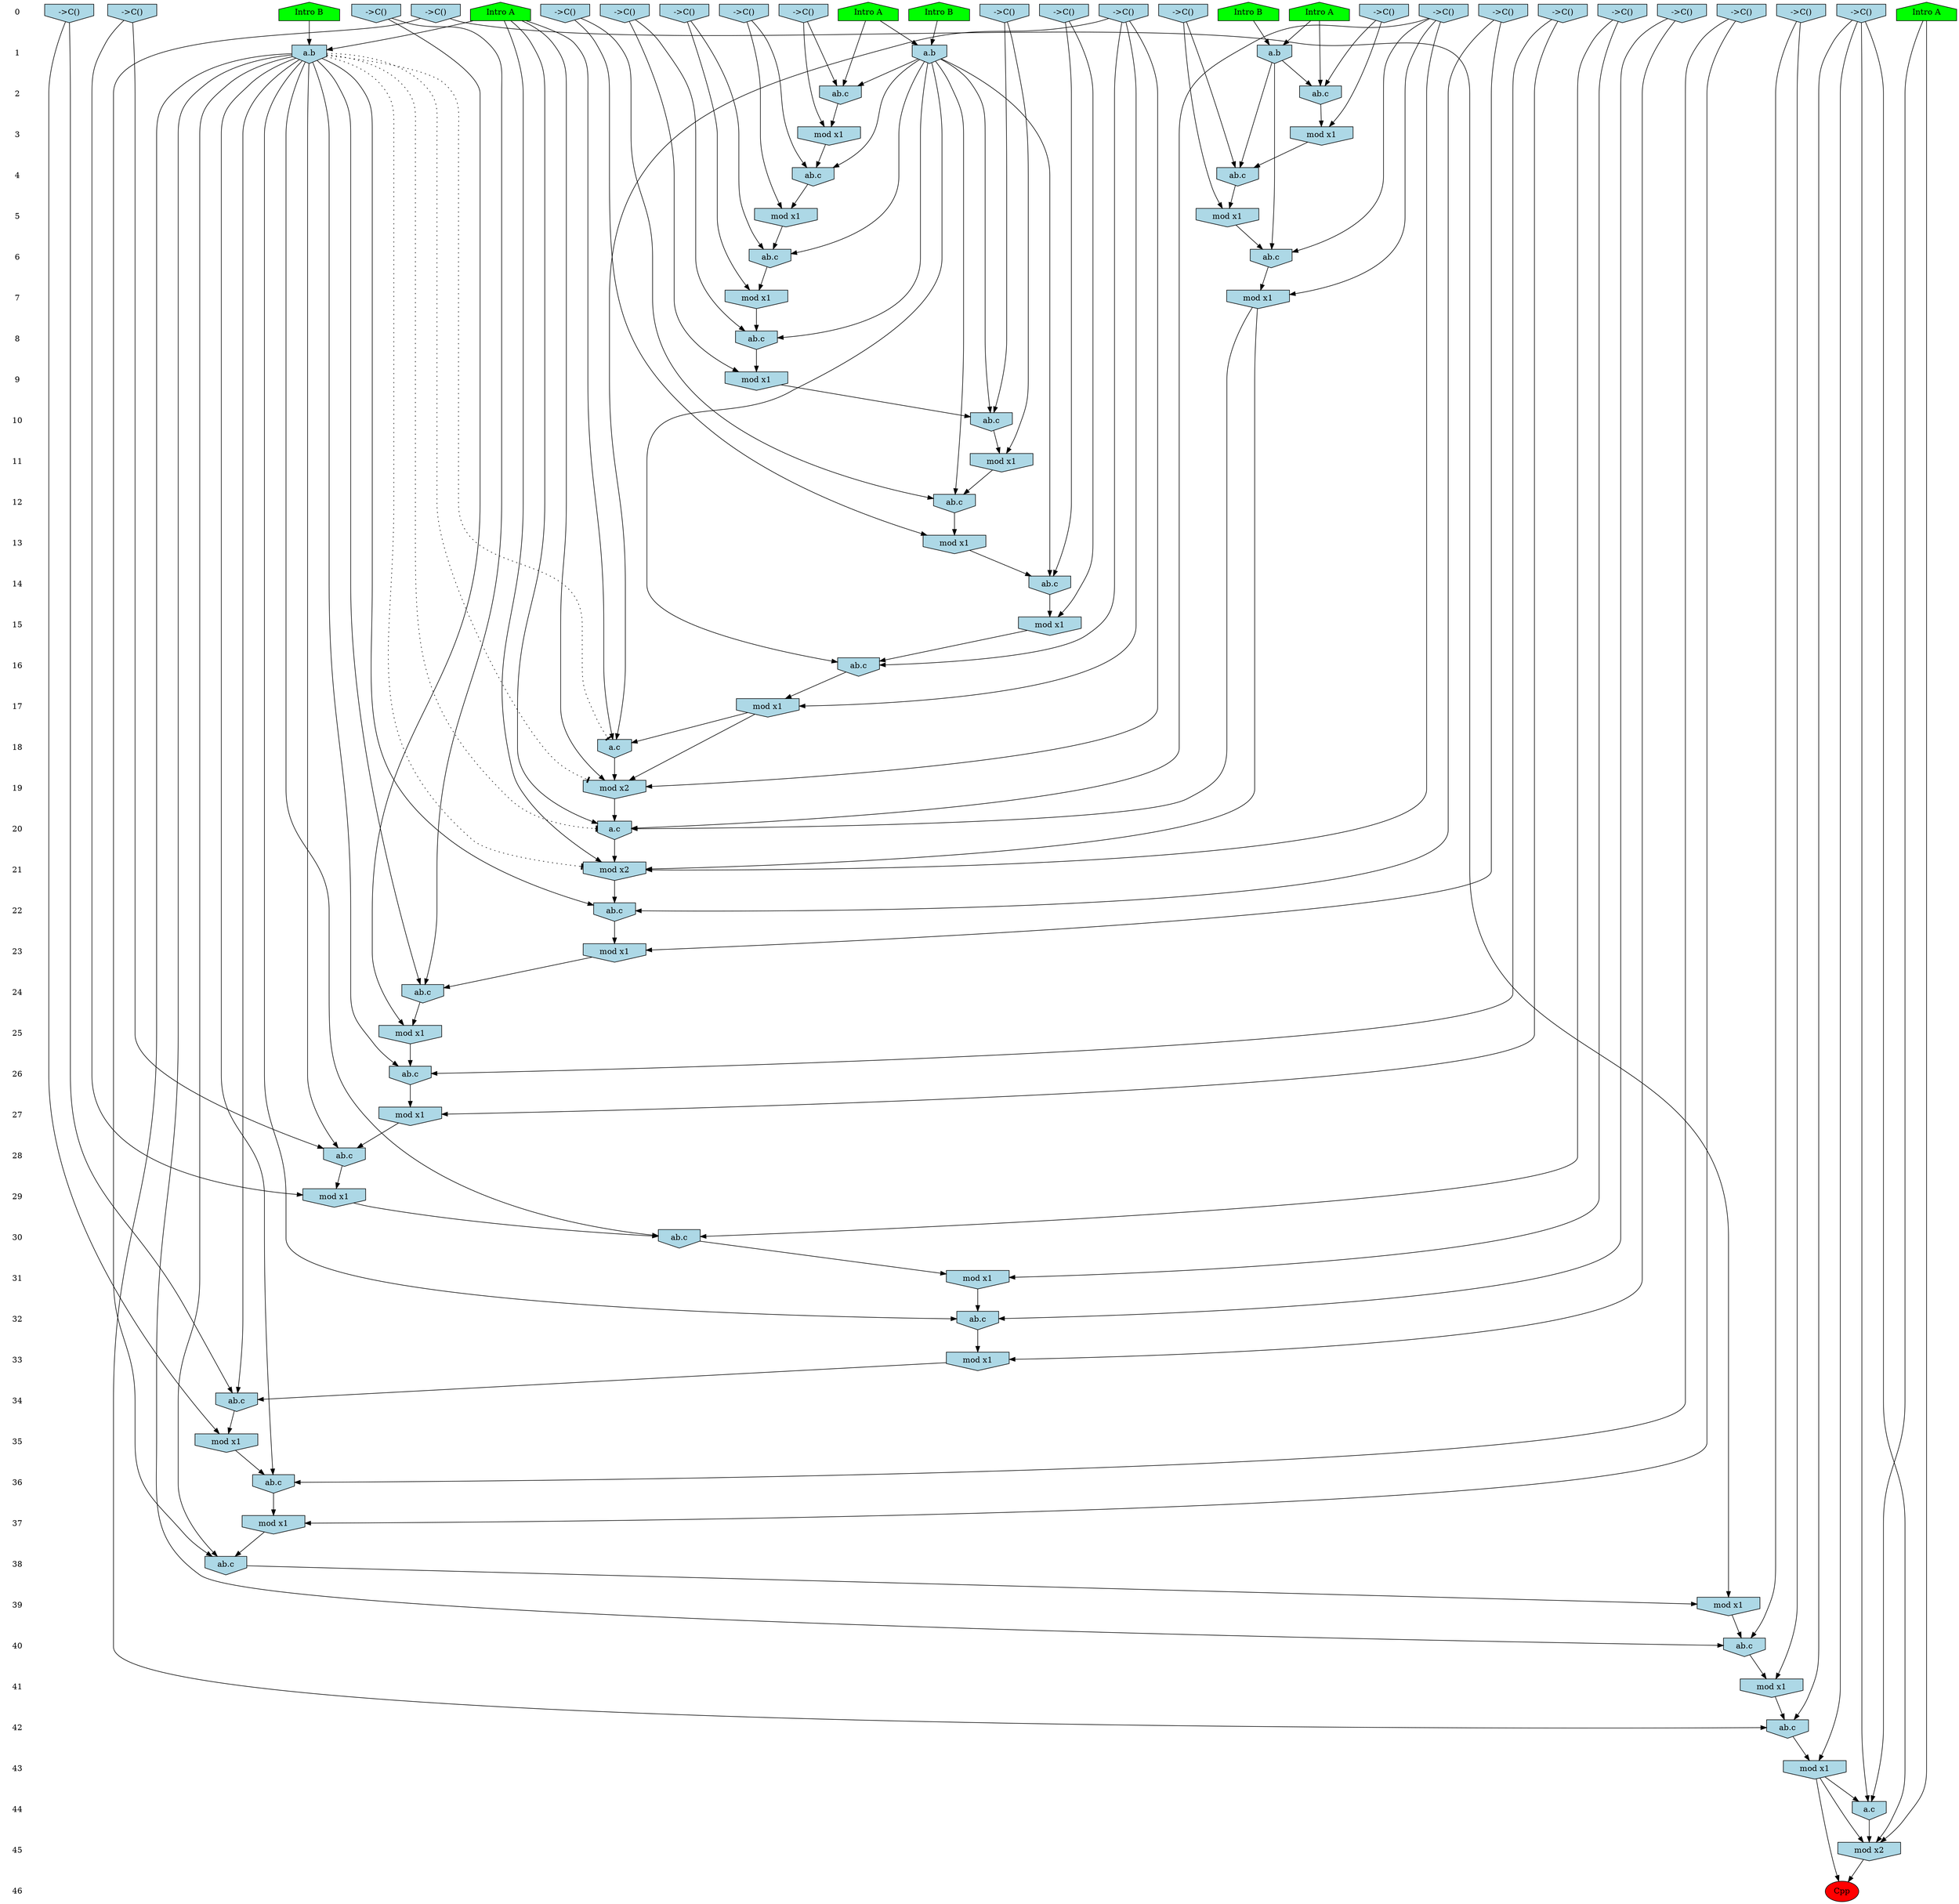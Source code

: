 /* Compression of 1 causal flows obtained in average at 9.172267E+01 t.u */
/* Compressed causal flows were: [8] */
digraph G{
 ranksep=.5 ; 
{ rank = same ; "0" [shape=plaintext] ; node_1 [label ="Intro B", shape=house, style=filled, fillcolor=green] ;
node_2 [label ="Intro A", shape=house, style=filled, fillcolor=green] ;
node_3 [label ="Intro B", shape=house, style=filled, fillcolor=green] ;
node_4 [label ="Intro A", shape=house, style=filled, fillcolor=green] ;
node_5 [label ="Intro A", shape=house, style=filled, fillcolor=green] ;
node_6 [label ="Intro A", shape=house, style=filled, fillcolor=green] ;
node_7 [label ="Intro B", shape=house, style=filled, fillcolor=green] ;
node_9 [label="->C()", shape=invhouse, style=filled, fillcolor = lightblue] ;
node_10 [label="->C()", shape=invhouse, style=filled, fillcolor = lightblue] ;
node_11 [label="->C()", shape=invhouse, style=filled, fillcolor = lightblue] ;
node_12 [label="->C()", shape=invhouse, style=filled, fillcolor = lightblue] ;
node_13 [label="->C()", shape=invhouse, style=filled, fillcolor = lightblue] ;
node_14 [label="->C()", shape=invhouse, style=filled, fillcolor = lightblue] ;
node_15 [label="->C()", shape=invhouse, style=filled, fillcolor = lightblue] ;
node_16 [label="->C()", shape=invhouse, style=filled, fillcolor = lightblue] ;
node_17 [label="->C()", shape=invhouse, style=filled, fillcolor = lightblue] ;
node_18 [label="->C()", shape=invhouse, style=filled, fillcolor = lightblue] ;
node_19 [label="->C()", shape=invhouse, style=filled, fillcolor = lightblue] ;
node_20 [label="->C()", shape=invhouse, style=filled, fillcolor = lightblue] ;
node_21 [label="->C()", shape=invhouse, style=filled, fillcolor = lightblue] ;
node_22 [label="->C()", shape=invhouse, style=filled, fillcolor = lightblue] ;
node_23 [label="->C()", shape=invhouse, style=filled, fillcolor = lightblue] ;
node_24 [label="->C()", shape=invhouse, style=filled, fillcolor = lightblue] ;
node_25 [label="->C()", shape=invhouse, style=filled, fillcolor = lightblue] ;
node_26 [label="->C()", shape=invhouse, style=filled, fillcolor = lightblue] ;
node_27 [label="->C()", shape=invhouse, style=filled, fillcolor = lightblue] ;
node_28 [label="->C()", shape=invhouse, style=filled, fillcolor = lightblue] ;
node_29 [label="->C()", shape=invhouse, style=filled, fillcolor = lightblue] ;
node_30 [label="->C()", shape=invhouse, style=filled, fillcolor = lightblue] ;
}
{ rank = same ; "1" [shape=plaintext] ; node_8 [label="a.b", shape=invhouse, style=filled, fillcolor = lightblue] ;
node_37 [label="a.b", shape=invhouse, style=filled, fillcolor = lightblue] ;
node_58 [label="a.b", shape=invhouse, style=filled, fillcolor = lightblue] ;
}
{ rank = same ; "2" [shape=plaintext] ; node_31 [label="ab.c", shape=invhouse, style=filled, fillcolor = lightblue] ;
node_38 [label="ab.c", shape=invhouse, style=filled, fillcolor = lightblue] ;
}
{ rank = same ; "3" [shape=plaintext] ; node_32 [label="mod x1", shape=invhouse, style=filled, fillcolor = lightblue] ;
node_39 [label="mod x1", shape=invhouse, style=filled, fillcolor = lightblue] ;
}
{ rank = same ; "4" [shape=plaintext] ; node_33 [label="ab.c", shape=invhouse, style=filled, fillcolor = lightblue] ;
node_40 [label="ab.c", shape=invhouse, style=filled, fillcolor = lightblue] ;
}
{ rank = same ; "5" [shape=plaintext] ; node_34 [label="mod x1", shape=invhouse, style=filled, fillcolor = lightblue] ;
node_41 [label="mod x1", shape=invhouse, style=filled, fillcolor = lightblue] ;
}
{ rank = same ; "6" [shape=plaintext] ; node_35 [label="ab.c", shape=invhouse, style=filled, fillcolor = lightblue] ;
node_42 [label="ab.c", shape=invhouse, style=filled, fillcolor = lightblue] ;
}
{ rank = same ; "7" [shape=plaintext] ; node_36 [label="mod x1", shape=invhouse, style=filled, fillcolor = lightblue] ;
node_43 [label="mod x1", shape=invhouse, style=filled, fillcolor = lightblue] ;
}
{ rank = same ; "8" [shape=plaintext] ; node_44 [label="ab.c", shape=invhouse, style=filled, fillcolor = lightblue] ;
}
{ rank = same ; "9" [shape=plaintext] ; node_45 [label="mod x1", shape=invhouse, style=filled, fillcolor = lightblue] ;
}
{ rank = same ; "10" [shape=plaintext] ; node_46 [label="ab.c", shape=invhouse, style=filled, fillcolor = lightblue] ;
}
{ rank = same ; "11" [shape=plaintext] ; node_47 [label="mod x1", shape=invhouse, style=filled, fillcolor = lightblue] ;
}
{ rank = same ; "12" [shape=plaintext] ; node_48 [label="ab.c", shape=invhouse, style=filled, fillcolor = lightblue] ;
}
{ rank = same ; "13" [shape=plaintext] ; node_49 [label="mod x1", shape=invhouse, style=filled, fillcolor = lightblue] ;
}
{ rank = same ; "14" [shape=plaintext] ; node_50 [label="ab.c", shape=invhouse, style=filled, fillcolor = lightblue] ;
}
{ rank = same ; "15" [shape=plaintext] ; node_51 [label="mod x1", shape=invhouse, style=filled, fillcolor = lightblue] ;
}
{ rank = same ; "16" [shape=plaintext] ; node_52 [label="ab.c", shape=invhouse, style=filled, fillcolor = lightblue] ;
}
{ rank = same ; "17" [shape=plaintext] ; node_53 [label="mod x1", shape=invhouse, style=filled, fillcolor = lightblue] ;
}
{ rank = same ; "18" [shape=plaintext] ; node_54 [label="a.c", shape=invhouse, style=filled, fillcolor = lightblue] ;
}
{ rank = same ; "19" [shape=plaintext] ; node_55 [label="mod x2", shape=invhouse, style=filled, fillcolor = lightblue] ;
}
{ rank = same ; "20" [shape=plaintext] ; node_56 [label="a.c", shape=invhouse, style=filled, fillcolor = lightblue] ;
}
{ rank = same ; "21" [shape=plaintext] ; node_57 [label="mod x2", shape=invhouse, style=filled, fillcolor = lightblue] ;
}
{ rank = same ; "22" [shape=plaintext] ; node_59 [label="ab.c", shape=invhouse, style=filled, fillcolor = lightblue] ;
}
{ rank = same ; "23" [shape=plaintext] ; node_60 [label="mod x1", shape=invhouse, style=filled, fillcolor = lightblue] ;
}
{ rank = same ; "24" [shape=plaintext] ; node_61 [label="ab.c", shape=invhouse, style=filled, fillcolor = lightblue] ;
}
{ rank = same ; "25" [shape=plaintext] ; node_62 [label="mod x1", shape=invhouse, style=filled, fillcolor = lightblue] ;
}
{ rank = same ; "26" [shape=plaintext] ; node_63 [label="ab.c", shape=invhouse, style=filled, fillcolor = lightblue] ;
}
{ rank = same ; "27" [shape=plaintext] ; node_64 [label="mod x1", shape=invhouse, style=filled, fillcolor = lightblue] ;
}
{ rank = same ; "28" [shape=plaintext] ; node_65 [label="ab.c", shape=invhouse, style=filled, fillcolor = lightblue] ;
}
{ rank = same ; "29" [shape=plaintext] ; node_66 [label="mod x1", shape=invhouse, style=filled, fillcolor = lightblue] ;
}
{ rank = same ; "30" [shape=plaintext] ; node_67 [label="ab.c", shape=invhouse, style=filled, fillcolor = lightblue] ;
}
{ rank = same ; "31" [shape=plaintext] ; node_68 [label="mod x1", shape=invhouse, style=filled, fillcolor = lightblue] ;
}
{ rank = same ; "32" [shape=plaintext] ; node_69 [label="ab.c", shape=invhouse, style=filled, fillcolor = lightblue] ;
}
{ rank = same ; "33" [shape=plaintext] ; node_70 [label="mod x1", shape=invhouse, style=filled, fillcolor = lightblue] ;
}
{ rank = same ; "34" [shape=plaintext] ; node_71 [label="ab.c", shape=invhouse, style=filled, fillcolor = lightblue] ;
}
{ rank = same ; "35" [shape=plaintext] ; node_72 [label="mod x1", shape=invhouse, style=filled, fillcolor = lightblue] ;
}
{ rank = same ; "36" [shape=plaintext] ; node_73 [label="ab.c", shape=invhouse, style=filled, fillcolor = lightblue] ;
}
{ rank = same ; "37" [shape=plaintext] ; node_74 [label="mod x1", shape=invhouse, style=filled, fillcolor = lightblue] ;
}
{ rank = same ; "38" [shape=plaintext] ; node_75 [label="ab.c", shape=invhouse, style=filled, fillcolor = lightblue] ;
}
{ rank = same ; "39" [shape=plaintext] ; node_76 [label="mod x1", shape=invhouse, style=filled, fillcolor = lightblue] ;
}
{ rank = same ; "40" [shape=plaintext] ; node_77 [label="ab.c", shape=invhouse, style=filled, fillcolor = lightblue] ;
}
{ rank = same ; "41" [shape=plaintext] ; node_78 [label="mod x1", shape=invhouse, style=filled, fillcolor = lightblue] ;
}
{ rank = same ; "42" [shape=plaintext] ; node_79 [label="ab.c", shape=invhouse, style=filled, fillcolor = lightblue] ;
}
{ rank = same ; "43" [shape=plaintext] ; node_80 [label="mod x1", shape=invhouse, style=filled, fillcolor = lightblue] ;
}
{ rank = same ; "44" [shape=plaintext] ; node_81 [label="a.c", shape=invhouse, style=filled, fillcolor = lightblue] ;
}
{ rank = same ; "45" [shape=plaintext] ; node_82 [label="mod x2", shape=invhouse, style=filled, fillcolor = lightblue] ;
}
{ rank = same ; "46" [shape=plaintext] ; node_83 [label ="Cpp", style=filled, fillcolor=red] ;
}
"0" -> "1" [style="invis"]; 
"1" -> "2" [style="invis"]; 
"2" -> "3" [style="invis"]; 
"3" -> "4" [style="invis"]; 
"4" -> "5" [style="invis"]; 
"5" -> "6" [style="invis"]; 
"6" -> "7" [style="invis"]; 
"7" -> "8" [style="invis"]; 
"8" -> "9" [style="invis"]; 
"9" -> "10" [style="invis"]; 
"10" -> "11" [style="invis"]; 
"11" -> "12" [style="invis"]; 
"12" -> "13" [style="invis"]; 
"13" -> "14" [style="invis"]; 
"14" -> "15" [style="invis"]; 
"15" -> "16" [style="invis"]; 
"16" -> "17" [style="invis"]; 
"17" -> "18" [style="invis"]; 
"18" -> "19" [style="invis"]; 
"19" -> "20" [style="invis"]; 
"20" -> "21" [style="invis"]; 
"21" -> "22" [style="invis"]; 
"22" -> "23" [style="invis"]; 
"23" -> "24" [style="invis"]; 
"24" -> "25" [style="invis"]; 
"25" -> "26" [style="invis"]; 
"26" -> "27" [style="invis"]; 
"27" -> "28" [style="invis"]; 
"28" -> "29" [style="invis"]; 
"29" -> "30" [style="invis"]; 
"30" -> "31" [style="invis"]; 
"31" -> "32" [style="invis"]; 
"32" -> "33" [style="invis"]; 
"33" -> "34" [style="invis"]; 
"34" -> "35" [style="invis"]; 
"35" -> "36" [style="invis"]; 
"36" -> "37" [style="invis"]; 
"37" -> "38" [style="invis"]; 
"38" -> "39" [style="invis"]; 
"39" -> "40" [style="invis"]; 
"40" -> "41" [style="invis"]; 
"41" -> "42" [style="invis"]; 
"42" -> "43" [style="invis"]; 
"43" -> "44" [style="invis"]; 
"44" -> "45" [style="invis"]; 
"45" -> "46" [style="invis"]; 
node_2 -> node_8
node_7 -> node_8
node_2 -> node_31
node_8 -> node_31
node_26 -> node_31
node_26 -> node_32
node_31 -> node_32
node_8 -> node_33
node_19 -> node_33
node_32 -> node_33
node_19 -> node_34
node_33 -> node_34
node_8 -> node_35
node_23 -> node_35
node_34 -> node_35
node_23 -> node_36
node_35 -> node_36
node_3 -> node_37
node_5 -> node_37
node_5 -> node_38
node_12 -> node_38
node_37 -> node_38
node_12 -> node_39
node_38 -> node_39
node_17 -> node_40
node_37 -> node_40
node_39 -> node_40
node_17 -> node_41
node_40 -> node_41
node_28 -> node_42
node_37 -> node_42
node_41 -> node_42
node_28 -> node_43
node_42 -> node_43
node_29 -> node_44
node_37 -> node_44
node_43 -> node_44
node_29 -> node_45
node_44 -> node_45
node_18 -> node_46
node_37 -> node_46
node_45 -> node_46
node_18 -> node_47
node_46 -> node_47
node_16 -> node_48
node_37 -> node_48
node_47 -> node_48
node_16 -> node_49
node_48 -> node_49
node_27 -> node_50
node_37 -> node_50
node_49 -> node_50
node_27 -> node_51
node_50 -> node_51
node_13 -> node_52
node_37 -> node_52
node_51 -> node_52
node_13 -> node_53
node_52 -> node_53
node_4 -> node_54
node_13 -> node_54
node_53 -> node_54
node_4 -> node_55
node_13 -> node_55
node_53 -> node_55
node_54 -> node_55
node_4 -> node_56
node_23 -> node_56
node_36 -> node_56
node_55 -> node_56
node_4 -> node_57
node_23 -> node_57
node_36 -> node_57
node_56 -> node_57
node_1 -> node_58
node_4 -> node_58
node_15 -> node_59
node_57 -> node_59
node_58 -> node_59
node_15 -> node_60
node_59 -> node_60
node_14 -> node_61
node_58 -> node_61
node_60 -> node_61
node_14 -> node_62
node_61 -> node_62
node_22 -> node_63
node_58 -> node_63
node_62 -> node_63
node_22 -> node_64
node_63 -> node_64
node_11 -> node_65
node_58 -> node_65
node_64 -> node_65
node_11 -> node_66
node_65 -> node_66
node_24 -> node_67
node_58 -> node_67
node_66 -> node_67
node_24 -> node_68
node_67 -> node_68
node_21 -> node_69
node_58 -> node_69
node_68 -> node_69
node_21 -> node_70
node_69 -> node_70
node_30 -> node_71
node_58 -> node_71
node_70 -> node_71
node_30 -> node_72
node_71 -> node_72
node_25 -> node_73
node_58 -> node_73
node_72 -> node_73
node_25 -> node_74
node_73 -> node_74
node_9 -> node_75
node_58 -> node_75
node_74 -> node_75
node_9 -> node_76
node_75 -> node_76
node_10 -> node_77
node_58 -> node_77
node_76 -> node_77
node_10 -> node_78
node_77 -> node_78
node_20 -> node_79
node_58 -> node_79
node_78 -> node_79
node_20 -> node_80
node_79 -> node_80
node_6 -> node_81
node_20 -> node_81
node_80 -> node_81
node_6 -> node_82
node_20 -> node_82
node_80 -> node_82
node_81 -> node_82
node_80 -> node_83
node_82 -> node_83
node_58 -> node_57 [style=dotted, arrowhead = tee] 
node_58 -> node_56 [style=dotted, arrowhead = tee] 
node_58 -> node_55 [style=dotted, arrowhead = tee] 
node_58 -> node_54 [style=dotted, arrowhead = tee] 
}
/*
 Dot generation time: 0.000353
*/